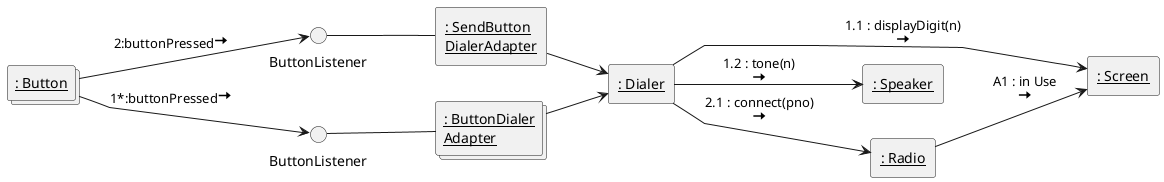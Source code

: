 @startuml Figure_2.10
left to right direction
skinparam Linetype polyline
'skinparam Linetype ortho

collections "<u>: Button</u>" as Button
collections "<u>: ButtonDialer</u>\n<u>Adapter</u>" as ButtonDialerAdapter
rectangle   "<u>: SendButton</u>\n<u>DialerAdapter</u>" as SendButtonDialerAdapter
rectangle   "<u>: Dialer</u>" as Dialer
rectangle   "<u>: Screen</u>" as Screen
rectangle   "<u>: Speaker</u>" as Speaker
rectangle   "<u>: Radio</u>" as Radio

circle "ButtonListener" as ButtonListener0
circle "ButtonListener" as ButtonListener1
ButtonListener0 -- SendButtonDialerAdapter
ButtonListener1 -- ButtonDialerAdapter

Button --> ButtonListener0 : 2:buttonPressed<size:18><&arrow-right></size>
Button --> ButtonListener1 : 1*:buttonPressed<size:18><&arrow-right></size>

SendButtonDialerAdapter --> Dialer
ButtonDialerAdapter     --> Dialer

Dialer --> Screen  : "1.1 : displayDigit(n)\n<size:18><&arrow-right></size>"
Dialer --> Speaker : "1.2 : tone(n)\n<size:18><&arrow-right></size>"
Dialer --> Radio   : "2.1 : connect(pno)\n<size:18><&arrow-right></size>"
Radio  --> Screen  : "A1 : in Use\n<size:18><&arrow-right></size>"
@enduml
